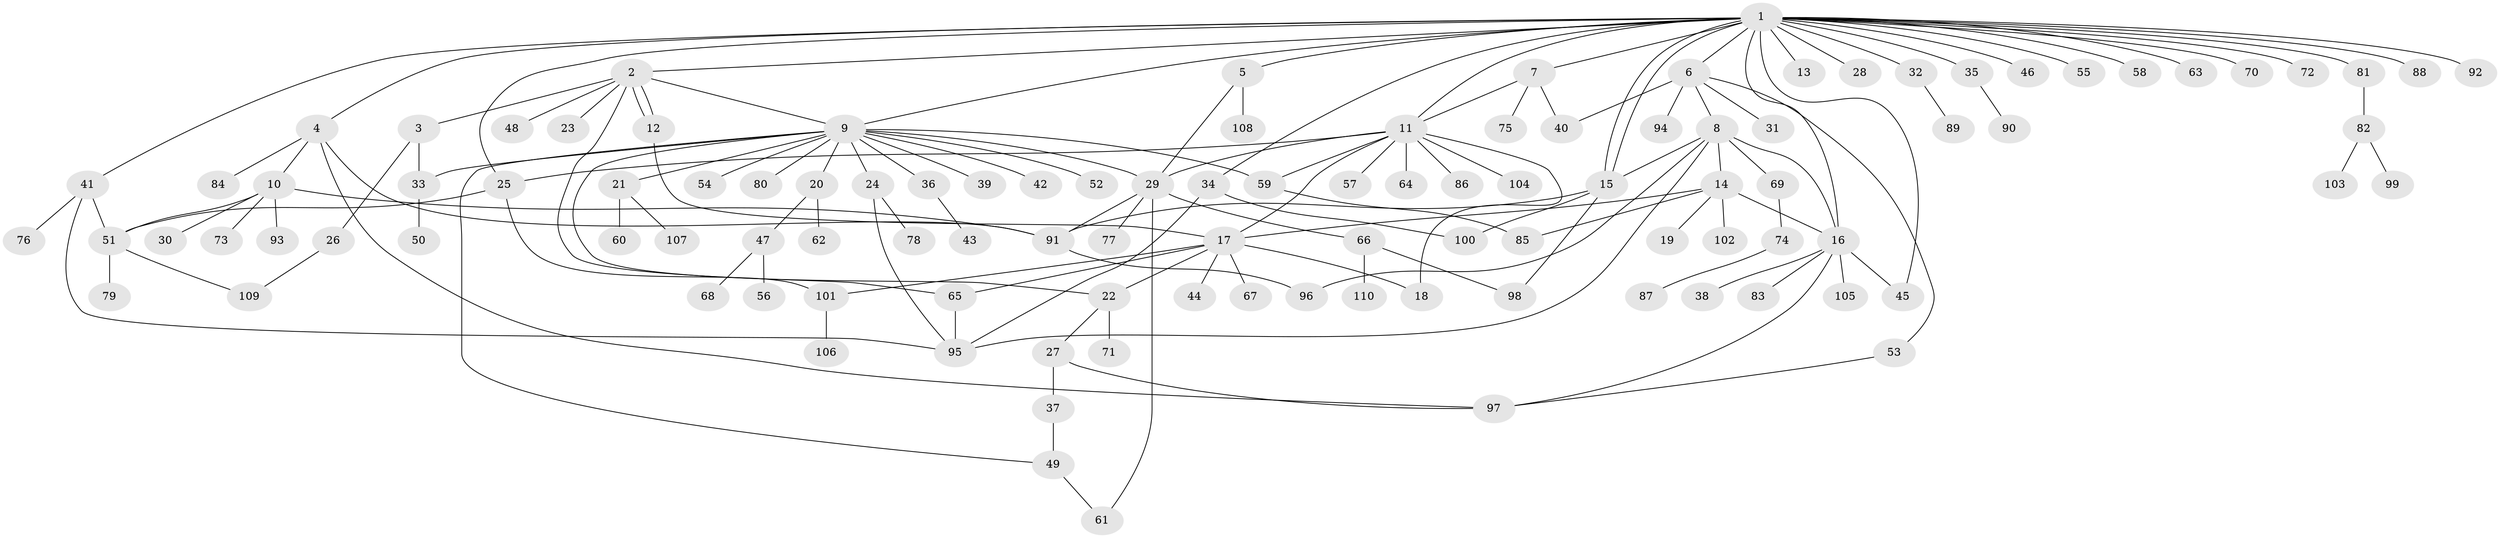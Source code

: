 // Generated by graph-tools (version 1.1) at 2025/49/03/09/25 03:49:50]
// undirected, 110 vertices, 148 edges
graph export_dot {
graph [start="1"]
  node [color=gray90,style=filled];
  1;
  2;
  3;
  4;
  5;
  6;
  7;
  8;
  9;
  10;
  11;
  12;
  13;
  14;
  15;
  16;
  17;
  18;
  19;
  20;
  21;
  22;
  23;
  24;
  25;
  26;
  27;
  28;
  29;
  30;
  31;
  32;
  33;
  34;
  35;
  36;
  37;
  38;
  39;
  40;
  41;
  42;
  43;
  44;
  45;
  46;
  47;
  48;
  49;
  50;
  51;
  52;
  53;
  54;
  55;
  56;
  57;
  58;
  59;
  60;
  61;
  62;
  63;
  64;
  65;
  66;
  67;
  68;
  69;
  70;
  71;
  72;
  73;
  74;
  75;
  76;
  77;
  78;
  79;
  80;
  81;
  82;
  83;
  84;
  85;
  86;
  87;
  88;
  89;
  90;
  91;
  92;
  93;
  94;
  95;
  96;
  97;
  98;
  99;
  100;
  101;
  102;
  103;
  104;
  105;
  106;
  107;
  108;
  109;
  110;
  1 -- 2;
  1 -- 4;
  1 -- 5;
  1 -- 6;
  1 -- 7;
  1 -- 9;
  1 -- 11;
  1 -- 13;
  1 -- 15;
  1 -- 15;
  1 -- 16;
  1 -- 25;
  1 -- 28;
  1 -- 32;
  1 -- 34;
  1 -- 35;
  1 -- 41;
  1 -- 45;
  1 -- 46;
  1 -- 55;
  1 -- 58;
  1 -- 63;
  1 -- 70;
  1 -- 72;
  1 -- 81;
  1 -- 88;
  1 -- 92;
  2 -- 3;
  2 -- 9;
  2 -- 12;
  2 -- 12;
  2 -- 23;
  2 -- 48;
  2 -- 65;
  3 -- 26;
  3 -- 33;
  4 -- 10;
  4 -- 84;
  4 -- 91;
  4 -- 97;
  5 -- 29;
  5 -- 108;
  6 -- 8;
  6 -- 31;
  6 -- 40;
  6 -- 53;
  6 -- 94;
  7 -- 11;
  7 -- 40;
  7 -- 75;
  8 -- 14;
  8 -- 15;
  8 -- 16;
  8 -- 69;
  8 -- 95;
  8 -- 96;
  9 -- 20;
  9 -- 21;
  9 -- 22;
  9 -- 24;
  9 -- 29;
  9 -- 33;
  9 -- 36;
  9 -- 39;
  9 -- 42;
  9 -- 49;
  9 -- 52;
  9 -- 54;
  9 -- 59;
  9 -- 80;
  10 -- 30;
  10 -- 51;
  10 -- 73;
  10 -- 91;
  10 -- 93;
  11 -- 17;
  11 -- 18;
  11 -- 25;
  11 -- 29;
  11 -- 57;
  11 -- 59;
  11 -- 64;
  11 -- 86;
  11 -- 104;
  12 -- 17;
  14 -- 16;
  14 -- 17;
  14 -- 19;
  14 -- 85;
  14 -- 102;
  15 -- 91;
  15 -- 98;
  15 -- 100;
  16 -- 38;
  16 -- 45;
  16 -- 83;
  16 -- 97;
  16 -- 105;
  17 -- 18;
  17 -- 22;
  17 -- 44;
  17 -- 65;
  17 -- 67;
  17 -- 101;
  20 -- 47;
  20 -- 62;
  21 -- 60;
  21 -- 107;
  22 -- 27;
  22 -- 71;
  24 -- 78;
  24 -- 95;
  25 -- 51;
  25 -- 101;
  26 -- 109;
  27 -- 37;
  27 -- 97;
  29 -- 61;
  29 -- 66;
  29 -- 77;
  29 -- 91;
  32 -- 89;
  33 -- 50;
  34 -- 95;
  34 -- 100;
  35 -- 90;
  36 -- 43;
  37 -- 49;
  41 -- 51;
  41 -- 76;
  41 -- 95;
  47 -- 56;
  47 -- 68;
  49 -- 61;
  51 -- 79;
  51 -- 109;
  53 -- 97;
  59 -- 85;
  65 -- 95;
  66 -- 98;
  66 -- 110;
  69 -- 74;
  74 -- 87;
  81 -- 82;
  82 -- 99;
  82 -- 103;
  91 -- 96;
  101 -- 106;
}
